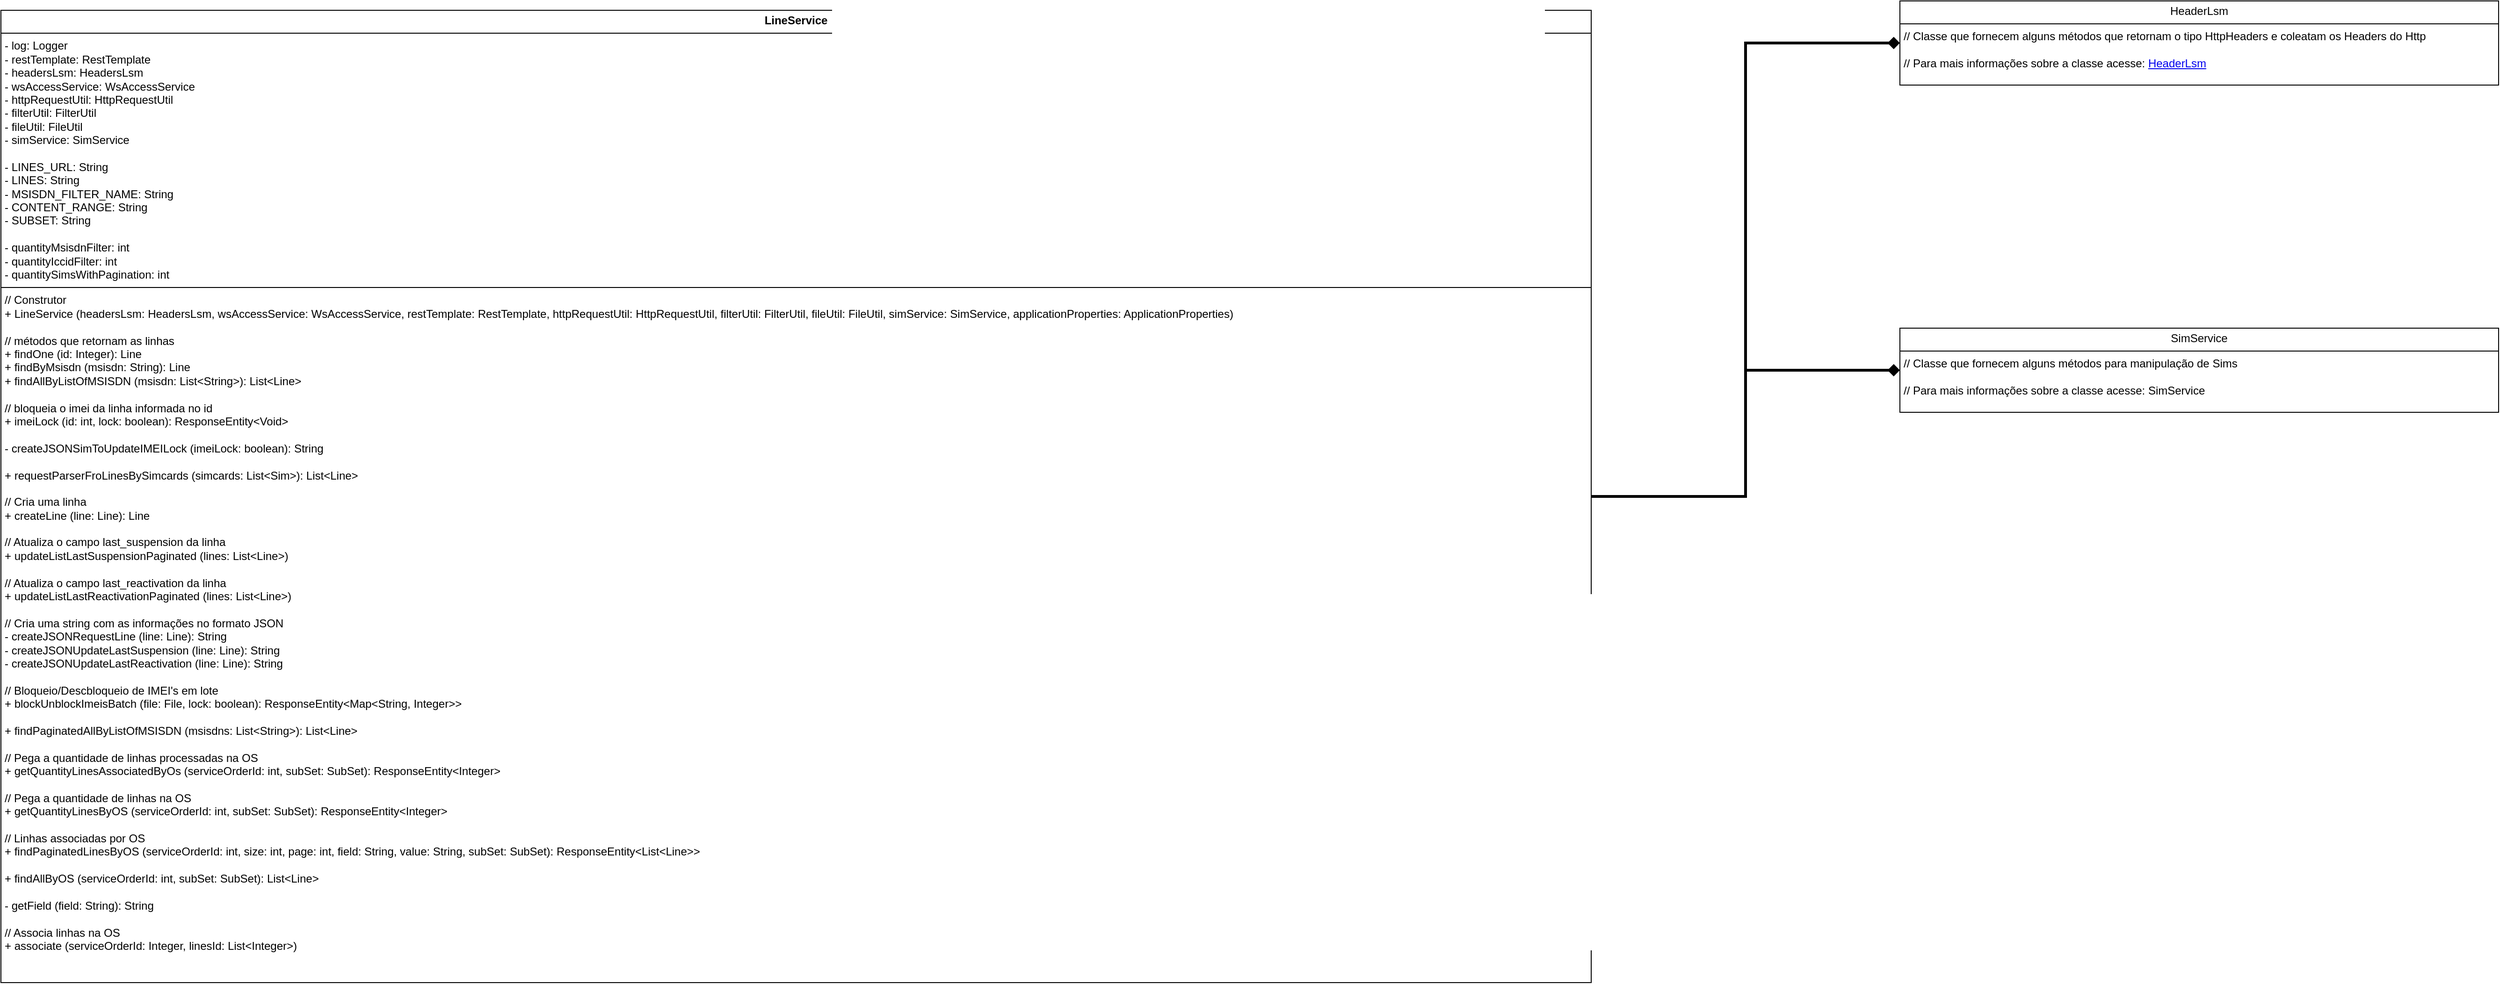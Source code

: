 <mxfile version="26.0.9">
  <diagram name="Página-1" id="WIarTYcK9mzcMmai8Q3U">
    <mxGraphModel dx="2353" dy="1253" grid="1" gridSize="10" guides="1" tooltips="1" connect="1" arrows="1" fold="1" page="1" pageScale="1" pageWidth="827" pageHeight="1169" math="0" shadow="0">
      <root>
        <mxCell id="0" />
        <mxCell id="1" parent="0" />
        <mxCell id="prkjbVVtT_RVdjKVl256-2" style="edgeStyle=orthogonalEdgeStyle;rounded=0;orthogonalLoop=1;jettySize=auto;html=1;entryX=0;entryY=0.5;entryDx=0;entryDy=0;strokeWidth=3;endArrow=diamond;endFill=1;" parent="1" source="_Q2rO_S_ZnNFXFwdMdMo-1" target="prkjbVVtT_RVdjKVl256-1" edge="1">
          <mxGeometry relative="1" as="geometry" />
        </mxCell>
        <mxCell id="LI9PFUnUa3zT_rmfqi1D-1" style="edgeStyle=orthogonalEdgeStyle;rounded=0;orthogonalLoop=1;jettySize=auto;html=1;entryX=0;entryY=0.5;entryDx=0;entryDy=0;strokeWidth=3;endArrow=diamond;endFill=1;" edge="1" parent="1" source="_Q2rO_S_ZnNFXFwdMdMo-1" target="prkjbVVtT_RVdjKVl256-3">
          <mxGeometry relative="1" as="geometry" />
        </mxCell>
        <mxCell id="_Q2rO_S_ZnNFXFwdMdMo-1" value="&lt;p style=&quot;margin:0px;margin-top:4px;text-align:center;&quot;&gt;&lt;b&gt;LineService&lt;/b&gt;&lt;/p&gt;&lt;hr size=&quot;1&quot; style=&quot;border-style:solid;&quot;&gt;&lt;p style=&quot;margin:0px;margin-left:4px;&quot;&gt;- log: Logger&lt;/p&gt;&lt;p style=&quot;margin:0px;margin-left:4px;&quot;&gt;- restTemplate: RestTemplate&lt;/p&gt;&lt;p style=&quot;margin:0px;margin-left:4px;&quot;&gt;- headersLsm: HeadersLsm&lt;/p&gt;&lt;p style=&quot;margin:0px;margin-left:4px;&quot;&gt;- wsAccessService: WsAccessService&lt;/p&gt;&lt;p style=&quot;margin:0px;margin-left:4px;&quot;&gt;- httpRequestUtil: HttpRequestUtil&lt;/p&gt;&lt;p style=&quot;margin:0px;margin-left:4px;&quot;&gt;- filterUtil: FilterUtil&lt;/p&gt;&lt;p style=&quot;margin:0px;margin-left:4px;&quot;&gt;- fileUtil: FileUtil&lt;/p&gt;&lt;p style=&quot;margin:0px;margin-left:4px;&quot;&gt;- simService: SimService&lt;/p&gt;&lt;p style=&quot;margin:0px;margin-left:4px;&quot;&gt;&lt;br&gt;&lt;/p&gt;&lt;p style=&quot;margin:0px;margin-left:4px;&quot;&gt;- LINES_URL: String&lt;/p&gt;&lt;p style=&quot;margin:0px;margin-left:4px;&quot;&gt;- LINES: String&lt;/p&gt;&lt;p style=&quot;margin:0px;margin-left:4px;&quot;&gt;- MSISDN_FILTER_NAME: String&lt;br&gt;- CONTENT_RANGE: String&lt;/p&gt;&lt;p style=&quot;margin:0px;margin-left:4px;&quot;&gt;- SUBSET: String&lt;/p&gt;&lt;p style=&quot;margin:0px;margin-left:4px;&quot;&gt;&lt;br&gt;&lt;/p&gt;&lt;p style=&quot;margin:0px;margin-left:4px;&quot;&gt;- quantityMsisdnFilter: int&lt;/p&gt;&lt;p style=&quot;margin:0px;margin-left:4px;&quot;&gt;- quantityIccidFilter: int&lt;/p&gt;&lt;p style=&quot;margin:0px;margin-left:4px;&quot;&gt;- quantitySimsWithPagination: int&lt;/p&gt;&lt;hr size=&quot;1&quot; style=&quot;border-style:solid;&quot;&gt;&lt;p style=&quot;margin:0px;margin-left:4px;&quot;&gt;// Construtor&lt;/p&gt;&lt;p style=&quot;margin:0px;margin-left:4px;&quot;&gt;+ LineService (headersLsm: HeadersLsm, wsAccessService: WsAccessService, restTemplate: RestTemplate, httpRequestUtil: HttpRequestUtil, filterUtil: FilterUtil, fileUtil: FileUtil, simService: SimService, applicationProperties: ApplicationProperties)&lt;/p&gt;&lt;p style=&quot;margin:0px;margin-left:4px;&quot;&gt;&lt;br&gt;&lt;/p&gt;&lt;p style=&quot;margin:0px;margin-left:4px;&quot;&gt;// métodos que retornam as linhas&lt;/p&gt;&lt;p style=&quot;margin:0px;margin-left:4px;&quot;&gt;+ findOne (id: Integer): Line&lt;/p&gt;&lt;p style=&quot;margin:0px;margin-left:4px;&quot;&gt;+ findByMsisdn (msisdn: String): Line&lt;/p&gt;&lt;p style=&quot;margin:0px;margin-left:4px;&quot;&gt;+ findAllByListOfMSISDN (msisdn: List&amp;lt;String&amp;gt;): List&amp;lt;Line&amp;gt;&lt;/p&gt;&lt;p style=&quot;margin:0px;margin-left:4px;&quot;&gt;&lt;br&gt;&lt;/p&gt;&lt;p style=&quot;margin:0px;margin-left:4px;&quot;&gt;// bloqueia o imei da linha informada no id&lt;/p&gt;&lt;p style=&quot;margin:0px;margin-left:4px;&quot;&gt;+ imeiLock (id: int, lock: boolean): ResponseEntity&amp;lt;Void&amp;gt;&lt;/p&gt;&lt;p style=&quot;margin:0px;margin-left:4px;&quot;&gt;&lt;br&gt;&lt;/p&gt;&lt;p style=&quot;margin:0px;margin-left:4px;&quot;&gt;- createJSONSimToUpdateIMEILock (imeiLock: boolean): String&lt;/p&gt;&lt;p style=&quot;margin:0px;margin-left:4px;&quot;&gt;&lt;br&gt;&lt;/p&gt;&lt;p style=&quot;margin:0px;margin-left:4px;&quot;&gt;+ requestParserFroLinesBySimcards (simcards: List&amp;lt;Sim&amp;gt;): List&amp;lt;Line&amp;gt;&lt;/p&gt;&lt;p style=&quot;margin:0px;margin-left:4px;&quot;&gt;&lt;br&gt;&lt;/p&gt;&lt;p style=&quot;margin:0px;margin-left:4px;&quot;&gt;// Cria uma linha&lt;/p&gt;&lt;p style=&quot;margin:0px;margin-left:4px;&quot;&gt;+ createLine (line: Line): Line&lt;/p&gt;&lt;p style=&quot;margin:0px;margin-left:4px;&quot;&gt;&lt;br&gt;&lt;/p&gt;&lt;p style=&quot;margin:0px;margin-left:4px;&quot;&gt;// Atualiza o campo last_suspension da linha&lt;/p&gt;&lt;p style=&quot;margin:0px;margin-left:4px;&quot;&gt;+ updateListLastSuspensionPaginated (lines: List&amp;lt;Line&amp;gt;)&lt;/p&gt;&lt;p style=&quot;margin:0px;margin-left:4px;&quot;&gt;&lt;br&gt;&lt;/p&gt;&lt;p style=&quot;margin:0px;margin-left:4px;&quot;&gt;// Atualiza o campo last_reactivation da linha&lt;/p&gt;&lt;p style=&quot;margin:0px;margin-left:4px;&quot;&gt;+ updateListLastReactivationPaginated (lines: List&amp;lt;Line&amp;gt;)&lt;/p&gt;&lt;p style=&quot;margin:0px;margin-left:4px;&quot;&gt;&lt;br&gt;&lt;/p&gt;&lt;p style=&quot;margin:0px;margin-left:4px;&quot;&gt;// Cria uma string com as informações no formato JSON&lt;/p&gt;&lt;p style=&quot;margin:0px;margin-left:4px;&quot;&gt;- createJSONRequestLine (line: Line): String&lt;/p&gt;&lt;p style=&quot;margin:0px;margin-left:4px;&quot;&gt;- createJSONUpdateLastSuspension (line: Line): String&lt;/p&gt;&lt;p style=&quot;margin:0px;margin-left:4px;&quot;&gt;- createJSONUpdateLastReactivation (line: Line): String&lt;/p&gt;&lt;p style=&quot;margin:0px;margin-left:4px;&quot;&gt;&lt;br&gt;&lt;/p&gt;&lt;p style=&quot;margin:0px;margin-left:4px;&quot;&gt;// Bloqueio/Descbloqueio de IMEI&#39;s em lote&lt;/p&gt;&lt;p style=&quot;margin:0px;margin-left:4px;&quot;&gt;+ blockUnblockImeisBatch (file: File, lock: boolean): ResponseEntity&amp;lt;Map&amp;lt;String, Integer&amp;gt;&amp;gt;&amp;nbsp;&lt;/p&gt;&lt;p style=&quot;margin:0px;margin-left:4px;&quot;&gt;&lt;br&gt;&lt;/p&gt;&lt;p style=&quot;margin:0px;margin-left:4px;&quot;&gt;+ findPaginatedAllByListOfMSISDN (msisdns: List&amp;lt;String&amp;gt;): List&amp;lt;Line&amp;gt;&lt;/p&gt;&lt;p style=&quot;margin:0px;margin-left:4px;&quot;&gt;&lt;br&gt;&lt;/p&gt;&lt;p style=&quot;margin:0px;margin-left:4px;&quot;&gt;// Pega a quantidade de linhas processadas na OS&lt;/p&gt;&lt;p style=&quot;margin:0px;margin-left:4px;&quot;&gt;+ getQuantityLinesAssociatedByOs (serviceOrderId: int, subSet: SubSet): ResponseEntity&amp;lt;Integer&amp;gt;&lt;/p&gt;&lt;p style=&quot;margin:0px;margin-left:4px;&quot;&gt;&lt;br&gt;&lt;/p&gt;&lt;p style=&quot;margin:0px;margin-left:4px;&quot;&gt;// Pega a quantidade de linhas na OS&lt;/p&gt;&lt;p style=&quot;margin:0px;margin-left:4px;&quot;&gt;+ getQuantityLinesByOS (serviceOrderId: int, subSet: SubSet): ResponseEntity&amp;lt;Integer&amp;gt;&lt;/p&gt;&lt;p style=&quot;margin:0px;margin-left:4px;&quot;&gt;&lt;br&gt;&lt;/p&gt;&lt;p style=&quot;margin:0px;margin-left:4px;&quot;&gt;// Linhas associadas por OS&lt;/p&gt;&lt;p style=&quot;margin:0px;margin-left:4px;&quot;&gt;+ findPaginatedLinesByOS (serviceOrderId: int, size: int, page: int, field: String, value: String, subSet: SubSet): ResponseEntity&amp;lt;List&amp;lt;Line&amp;gt;&amp;gt;&lt;/p&gt;&lt;p style=&quot;margin:0px;margin-left:4px;&quot;&gt;&lt;br&gt;&lt;/p&gt;&lt;p style=&quot;margin:0px;margin-left:4px;&quot;&gt;+ findAllByOS (serviceOrderId: int, subSet: SubSet): List&amp;lt;Line&amp;gt;&lt;/p&gt;&lt;p style=&quot;margin:0px;margin-left:4px;&quot;&gt;&lt;br&gt;&lt;/p&gt;&lt;p style=&quot;margin:0px;margin-left:4px;&quot;&gt;- getField (field: String): String&lt;/p&gt;&lt;p style=&quot;margin:0px;margin-left:4px;&quot;&gt;&lt;br&gt;&lt;/p&gt;&lt;p style=&quot;margin:0px;margin-left:4px;&quot;&gt;// Associa linhas na OS&lt;/p&gt;&lt;p style=&quot;margin:0px;margin-left:4px;&quot;&gt;+ associate (serviceOrderId: Integer, linesId: List&amp;lt;Integer&amp;gt;)&lt;/p&gt;" style="verticalAlign=top;align=left;overflow=fill;html=1;whiteSpace=wrap;" parent="1" vertex="1">
          <mxGeometry x="50" y="50" width="1700" height="1040" as="geometry" />
        </mxCell>
        <mxCell id="prkjbVVtT_RVdjKVl256-1" value="&lt;p style=&quot;margin:0px;margin-top:4px;text-align:center;&quot;&gt;HeaderLsm&lt;/p&gt;&lt;hr size=&quot;1&quot; style=&quot;border-style:solid;&quot;&gt;&lt;p style=&quot;margin:0px;margin-left:4px;&quot;&gt;// Classe que fornecem alguns métodos que retornam o tipo HttpHeaders e coleatam os Headers do Http&lt;/p&gt;&lt;p style=&quot;margin:0px;margin-left:4px;&quot;&gt;&lt;br&gt;&lt;/p&gt;&lt;p style=&quot;margin:0px;margin-left:4px;&quot;&gt;// Para mais informações sobre a classe acesse: &lt;a href=&quot;https://app.diagrams.net/#HGiovanniMendesC%2Fdiagrama-classes-LSM%2Fmain%2FHeaderLsm.drawio&quot;&gt;HeaderLsm&lt;/a&gt;&lt;/p&gt;" style="verticalAlign=top;align=left;overflow=fill;html=1;whiteSpace=wrap;" parent="1" vertex="1">
          <mxGeometry x="2080" y="40" width="640" height="90" as="geometry" />
        </mxCell>
        <mxCell id="prkjbVVtT_RVdjKVl256-3" value="&lt;p style=&quot;margin:0px;margin-top:4px;text-align:center;&quot;&gt;SimService&lt;/p&gt;&lt;hr size=&quot;1&quot; style=&quot;border-style:solid;&quot;&gt;&lt;p style=&quot;margin:0px;margin-left:4px;&quot;&gt;// Classe que fornecem alguns métodos para manipulação de Sims&lt;/p&gt;&lt;p style=&quot;margin:0px;margin-left:4px;&quot;&gt;&lt;br&gt;&lt;/p&gt;&lt;p style=&quot;margin:0px;margin-left:4px;&quot;&gt;// Para mais informações sobre a classe acesse: SimService&lt;/p&gt;" style="verticalAlign=top;align=left;overflow=fill;html=1;whiteSpace=wrap;" parent="1" vertex="1">
          <mxGeometry x="2080" y="390" width="640" height="90" as="geometry" />
        </mxCell>
      </root>
    </mxGraphModel>
  </diagram>
</mxfile>
